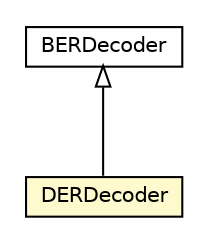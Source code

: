 #!/usr/local/bin/dot
#
# Class diagram 
# Generated by UMLGraph version R5_6-24-gf6e263 (http://www.umlgraph.org/)
#

digraph G {
	edge [fontname="Helvetica",fontsize=10,labelfontname="Helvetica",labelfontsize=10];
	node [fontname="Helvetica",fontsize=10,shape=plaintext];
	nodesep=0.25;
	ranksep=0.5;
	// org.universAAL.lddi.lib.ieeex73std.org.bn.coders.ber.BERDecoder
	c123965 [label=<<table title="org.universAAL.lddi.lib.ieeex73std.org.bn.coders.ber.BERDecoder" border="0" cellborder="1" cellspacing="0" cellpadding="2" port="p" href="../ber/BERDecoder.html">
		<tr><td><table border="0" cellspacing="0" cellpadding="1">
<tr><td align="center" balign="center"> BERDecoder </td></tr>
		</table></td></tr>
		</table>>, URL="../ber/BERDecoder.html", fontname="Helvetica", fontcolor="black", fontsize=10.0];
	// org.universAAL.lddi.lib.ieeex73std.org.bn.coders.der.DERDecoder
	c123966 [label=<<table title="org.universAAL.lddi.lib.ieeex73std.org.bn.coders.der.DERDecoder" border="0" cellborder="1" cellspacing="0" cellpadding="2" port="p" bgcolor="lemonChiffon" href="./DERDecoder.html">
		<tr><td><table border="0" cellspacing="0" cellpadding="1">
<tr><td align="center" balign="center"> DERDecoder </td></tr>
		</table></td></tr>
		</table>>, URL="./DERDecoder.html", fontname="Helvetica", fontcolor="black", fontsize=10.0];
	//org.universAAL.lddi.lib.ieeex73std.org.bn.coders.der.DERDecoder extends org.universAAL.lddi.lib.ieeex73std.org.bn.coders.ber.BERDecoder
	c123965:p -> c123966:p [dir=back,arrowtail=empty];
}

